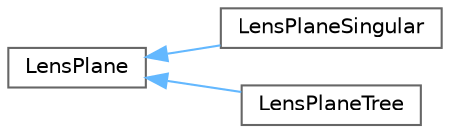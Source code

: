 digraph "Graphical Class Hierarchy"
{
 // LATEX_PDF_SIZE
  bgcolor="transparent";
  edge [fontname=Helvetica,fontsize=10,labelfontname=Helvetica,labelfontsize=10];
  node [fontname=Helvetica,fontsize=10,shape=box,height=0.2,width=0.4];
  rankdir="LR";
  Node0 [id="Node000000",label="LensPlane",height=0.2,width=0.4,color="grey40", fillcolor="white", style="filled",URL="$class_lens_plane.html",tooltip="Base class representing a plane in redshift onto which lenses are placed."];
  Node0 -> Node1 [id="edge14_Node000000_Node000001",dir="back",color="steelblue1",style="solid",tooltip=" "];
  Node1 [id="Node000001",label="LensPlaneSingular",height=0.2,width=0.4,color="grey40", fillcolor="white", style="filled",URL="$class_lens_plane_singular.html",tooltip="A LensPlane with a list of LensHalo's in it."];
  Node0 -> Node2 [id="edge15_Node000000_Node000002",dir="back",color="steelblue1",style="solid",tooltip=" "];
  Node2 [id="Node000002",label="LensPlaneTree",height=0.2,width=0.4,color="grey40", fillcolor="white", style="filled",URL="$class_lens_plane_tree.html",tooltip="A LensPlane with a TreeQuad on it to calculate the deflection caused by field lenses."];
}
